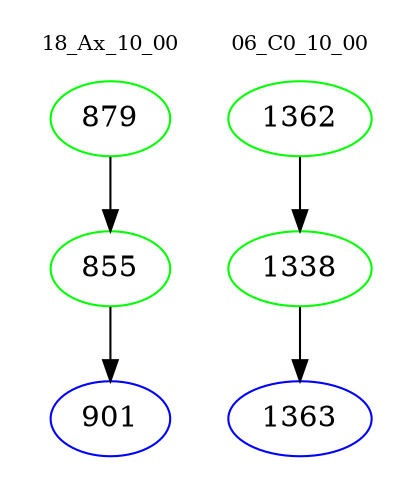 digraph{
subgraph cluster_0 {
color = white
label = "18_Ax_10_00";
fontsize=10;
T0_879 [label="879", color="green"]
T0_879 -> T0_855 [color="black"]
T0_855 [label="855", color="green"]
T0_855 -> T0_901 [color="black"]
T0_901 [label="901", color="blue"]
}
subgraph cluster_1 {
color = white
label = "06_C0_10_00";
fontsize=10;
T1_1362 [label="1362", color="green"]
T1_1362 -> T1_1338 [color="black"]
T1_1338 [label="1338", color="green"]
T1_1338 -> T1_1363 [color="black"]
T1_1363 [label="1363", color="blue"]
}
}
